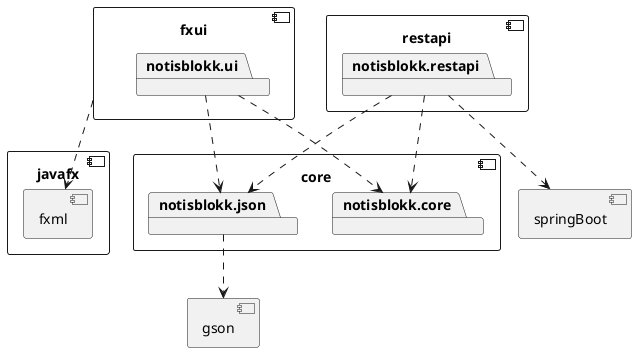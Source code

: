 @startuml

skinparam monochrome true

component core {
	package notisblokk.core
	package notisblokk.json
}

component gson {
}

notisblokk.json ..> gson

component fxui {
	package notisblokk.ui
}

notisblokk.ui ..> notisblokk.core
notisblokk.ui ..> notisblokk.json

component javafx {
	component fxml {
	}
}

fxui ..> fxml

component restapi {
	package notisblokk.restapi
}

component springBoot {
}

notisblokk.restapi ..> springBoot

notisblokk.restapi ..> notisblokk.core
notisblokk.restapi ..> notisblokk.json

@enduml
